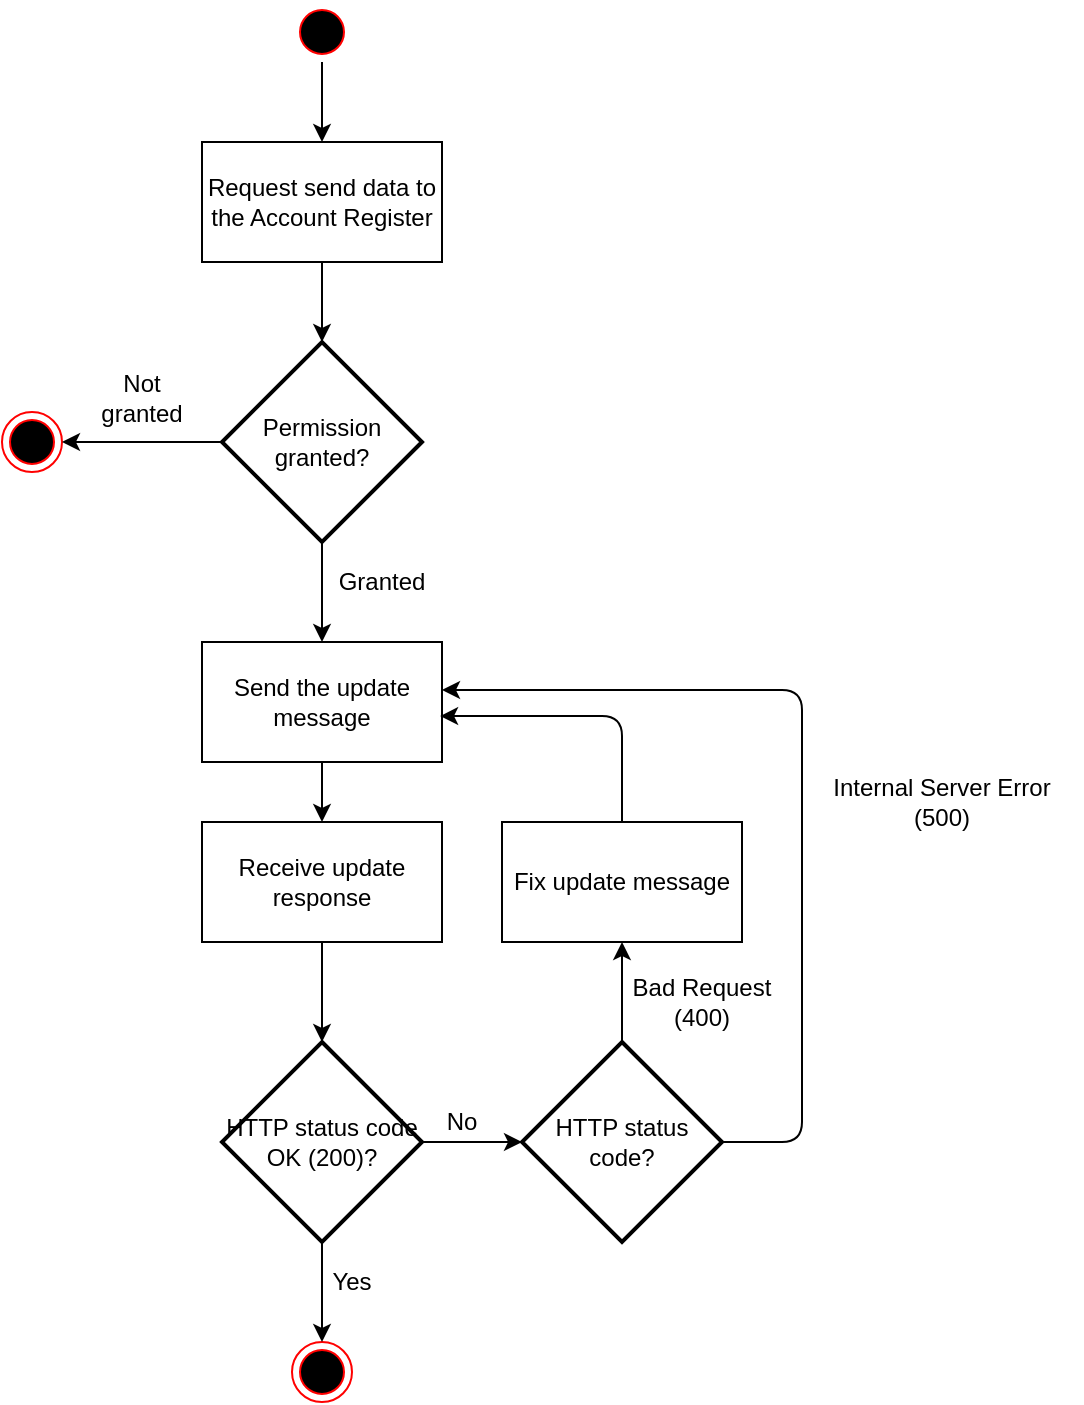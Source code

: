 <mxfile version="12.1.2" type="device" pages="1"><diagram id="t_KkMEHlUit8m2WitBh-" name="Page-1"><mxGraphModel dx="1035" dy="1664" grid="1" gridSize="10" guides="1" tooltips="1" connect="1" arrows="1" fold="1" page="1" pageScale="1" pageWidth="850" pageHeight="1100" math="0" shadow="0"><root><mxCell id="0"/><mxCell id="1" parent="0"/><mxCell id="nPkPI_F-I4e4PBR3PP3D-71" value="" style="edgeStyle=orthogonalEdgeStyle;rounded=0;orthogonalLoop=1;jettySize=auto;html=1;exitX=0.5;exitY=1;exitDx=0;exitDy=0;" edge="1" parent="1" source="oqFYIKZlfhrUgPtLVIde-1" target="nPkPI_F-I4e4PBR3PP3D-24"><mxGeometry relative="1" as="geometry"><mxPoint x="470" y="-990" as="sourcePoint"/></mxGeometry></mxCell><mxCell id="oqFYIKZlfhrUgPtLVIde-1" value="" style="ellipse;html=1;shape=startState;fillColor=#000000;strokeColor=#ff0000;" parent="1" vertex="1"><mxGeometry x="245" y="-1020" width="30" height="30" as="geometry"/></mxCell><mxCell id="oqFYIKZlfhrUgPtLVIde-6" value="" style="ellipse;html=1;shape=endState;fillColor=#000000;strokeColor=#ff0000;" parent="1" vertex="1"><mxGeometry x="100" y="-815" width="30" height="30" as="geometry"/></mxCell><mxCell id="oqFYIKZlfhrUgPtLVIde-36" style="edgeStyle=orthogonalEdgeStyle;rounded=0;orthogonalLoop=1;jettySize=auto;html=1;exitX=0.5;exitY=0;exitDx=0;exitDy=0;entryX=0.5;entryY=0;entryDx=0;entryDy=0;" parent="1" source="oqFYIKZlfhrUgPtLVIde-35" target="oqFYIKZlfhrUgPtLVIde-35" edge="1"><mxGeometry relative="1" as="geometry"><mxPoint x="240" y="-380" as="targetPoint"/></mxGeometry></mxCell><mxCell id="oqFYIKZlfhrUgPtLVIde-35" value="" style="ellipse;html=1;shape=endState;fillColor=#000000;strokeColor=#ff0000;" parent="1" vertex="1"><mxGeometry x="245" y="-350" width="30" height="30" as="geometry"/></mxCell><mxCell id="nPkPI_F-I4e4PBR3PP3D-24" value="Request send data to the Account Register" style="rounded=0;whiteSpace=wrap;html=1;" vertex="1" parent="1"><mxGeometry x="200" y="-950" width="120" height="60" as="geometry"/></mxCell><mxCell id="nPkPI_F-I4e4PBR3PP3D-25" value="Permission granted?" style="strokeWidth=2;html=1;shape=mxgraph.flowchart.decision;whiteSpace=wrap;direction=south;" vertex="1" parent="1"><mxGeometry x="210" y="-850" width="100" height="100" as="geometry"/></mxCell><mxCell id="nPkPI_F-I4e4PBR3PP3D-28" value="Send the update message" style="rounded=0;whiteSpace=wrap;html=1;" vertex="1" parent="1"><mxGeometry x="200" y="-700" width="120" height="60" as="geometry"/></mxCell><mxCell id="nPkPI_F-I4e4PBR3PP3D-29" value="HTTP status code OK (200)?" style="strokeWidth=2;html=1;shape=mxgraph.flowchart.decision;whiteSpace=wrap;verticalAlign=middle;" vertex="1" parent="1"><mxGeometry x="210" y="-500" width="100" height="100" as="geometry"/></mxCell><mxCell id="nPkPI_F-I4e4PBR3PP3D-30" value="" style="endArrow=classic;html=1;exitX=0.5;exitY=1;exitDx=0;exitDy=0;exitPerimeter=0;entryX=0.5;entryY=0;entryDx=0;entryDy=0;" edge="1" parent="1" source="nPkPI_F-I4e4PBR3PP3D-29" target="oqFYIKZlfhrUgPtLVIde-35"><mxGeometry width="50" height="50" relative="1" as="geometry"><mxPoint x="55" y="-260" as="sourcePoint"/><mxPoint x="225" y="-470" as="targetPoint"/></mxGeometry></mxCell><mxCell id="nPkPI_F-I4e4PBR3PP3D-37" value="" style="endArrow=classic;html=1;exitX=0.5;exitY=1;exitDx=0;exitDy=0;entryX=0.5;entryY=0;entryDx=0;entryDy=0;" edge="1" parent="1" source="nPkPI_F-I4e4PBR3PP3D-28" target="nPkPI_F-I4e4PBR3PP3D-53"><mxGeometry width="50" height="50" relative="1" as="geometry"><mxPoint x="350" y="-620" as="sourcePoint"/><mxPoint x="259" y="-610" as="targetPoint"/></mxGeometry></mxCell><mxCell id="nPkPI_F-I4e4PBR3PP3D-38" value="" style="endArrow=classic;html=1;exitX=1;exitY=0.5;exitDx=0;exitDy=0;exitPerimeter=0;" edge="1" parent="1" source="nPkPI_F-I4e4PBR3PP3D-25" target="nPkPI_F-I4e4PBR3PP3D-28"><mxGeometry width="50" height="50" relative="1" as="geometry"><mxPoint x="259" y="-750" as="sourcePoint"/><mxPoint x="150" y="-730" as="targetPoint"/></mxGeometry></mxCell><mxCell id="nPkPI_F-I4e4PBR3PP3D-40" value="" style="endArrow=classic;html=1;exitX=0.5;exitY=1;exitDx=0;exitDy=0;entryX=0;entryY=0.5;entryDx=0;entryDy=0;entryPerimeter=0;" edge="1" parent="1" source="nPkPI_F-I4e4PBR3PP3D-24" target="nPkPI_F-I4e4PBR3PP3D-25"><mxGeometry width="50" height="50" relative="1" as="geometry"><mxPoint x="259" y="-880" as="sourcePoint"/><mxPoint x="470" y="-840" as="targetPoint"/></mxGeometry></mxCell><mxCell id="nPkPI_F-I4e4PBR3PP3D-45" value="" style="endArrow=classic;html=1;entryX=1;entryY=0.5;entryDx=0;entryDy=0;exitX=0.5;exitY=1;exitDx=0;exitDy=0;exitPerimeter=0;verticalAlign=bottom;" edge="1" parent="1" source="nPkPI_F-I4e4PBR3PP3D-25" target="oqFYIKZlfhrUgPtLVIde-6"><mxGeometry width="50" height="50" relative="1" as="geometry"><mxPoint x="210" y="-790" as="sourcePoint"/><mxPoint x="150" y="-800" as="targetPoint"/></mxGeometry></mxCell><mxCell id="nPkPI_F-I4e4PBR3PP3D-47" value="Not granted" style="text;html=1;strokeColor=none;fillColor=none;align=center;verticalAlign=bottom;whiteSpace=wrap;rounded=0;" vertex="1" parent="1"><mxGeometry x="150" y="-825" width="40" height="20" as="geometry"/></mxCell><mxCell id="nPkPI_F-I4e4PBR3PP3D-52" value="Granted" style="text;html=1;strokeColor=none;fillColor=none;align=center;verticalAlign=middle;whiteSpace=wrap;rounded=0;" vertex="1" parent="1"><mxGeometry x="270" y="-740" width="40" height="20" as="geometry"/></mxCell><mxCell id="nPkPI_F-I4e4PBR3PP3D-53" value="Receive update response" style="rounded=0;whiteSpace=wrap;html=1;" vertex="1" parent="1"><mxGeometry x="200" y="-610" width="120" height="60" as="geometry"/></mxCell><mxCell id="nPkPI_F-I4e4PBR3PP3D-55" value="" style="endArrow=classic;html=1;exitX=0.5;exitY=1;exitDx=0;exitDy=0;entryX=0.5;entryY=0;entryDx=0;entryDy=0;entryPerimeter=0;" edge="1" parent="1" source="nPkPI_F-I4e4PBR3PP3D-53" target="nPkPI_F-I4e4PBR3PP3D-29"><mxGeometry width="50" height="50" relative="1" as="geometry"><mxPoint x="259" y="-550" as="sourcePoint"/><mxPoint x="259" y="-520" as="targetPoint"/></mxGeometry></mxCell><mxCell id="nPkPI_F-I4e4PBR3PP3D-60" value="No" style="text;html=1;strokeColor=none;fillColor=none;align=center;verticalAlign=middle;whiteSpace=wrap;rounded=0;" vertex="1" parent="1"><mxGeometry x="310" y="-470" width="40" height="20" as="geometry"/></mxCell><mxCell id="nPkPI_F-I4e4PBR3PP3D-80" value="Yes" style="text;html=1;strokeColor=none;fillColor=none;align=center;verticalAlign=middle;whiteSpace=wrap;rounded=0;" vertex="1" parent="1"><mxGeometry x="255" y="-390" width="40" height="20" as="geometry"/></mxCell><mxCell id="nPkPI_F-I4e4PBR3PP3D-99" value="HTTP status code?" style="strokeWidth=2;html=1;shape=mxgraph.flowchart.decision;whiteSpace=wrap;" vertex="1" parent="1"><mxGeometry x="360" y="-500" width="100" height="100" as="geometry"/></mxCell><mxCell id="nPkPI_F-I4e4PBR3PP3D-101" value="" style="endArrow=classic;html=1;exitX=1;exitY=0.5;exitDx=0;exitDy=0;exitPerimeter=0;entryX=0;entryY=0.5;entryDx=0;entryDy=0;entryPerimeter=0;" edge="1" parent="1" source="nPkPI_F-I4e4PBR3PP3D-29" target="nPkPI_F-I4e4PBR3PP3D-99"><mxGeometry width="50" height="50" relative="1" as="geometry"><mxPoint x="100" y="-250" as="sourcePoint"/><mxPoint x="150" y="-300" as="targetPoint"/></mxGeometry></mxCell><mxCell id="nPkPI_F-I4e4PBR3PP3D-102" value="Fix update message" style="rounded=0;whiteSpace=wrap;html=1;" vertex="1" parent="1"><mxGeometry x="350" y="-610" width="120" height="60" as="geometry"/></mxCell><mxCell id="nPkPI_F-I4e4PBR3PP3D-104" value="" style="endArrow=classic;html=1;entryX=0.5;entryY=1;entryDx=0;entryDy=0;exitX=0.5;exitY=0;exitDx=0;exitDy=0;exitPerimeter=0;" edge="1" parent="1" source="nPkPI_F-I4e4PBR3PP3D-99" target="nPkPI_F-I4e4PBR3PP3D-102"><mxGeometry width="50" height="50" relative="1" as="geometry"><mxPoint x="400" y="-450" as="sourcePoint"/><mxPoint x="520" y="-440" as="targetPoint"/></mxGeometry></mxCell><mxCell id="nPkPI_F-I4e4PBR3PP3D-105" value="" style="endArrow=classic;html=1;entryX=0.992;entryY=0.617;entryDx=0;entryDy=0;entryPerimeter=0;exitX=0.5;exitY=0;exitDx=0;exitDy=0;" edge="1" parent="1" source="nPkPI_F-I4e4PBR3PP3D-102" target="nPkPI_F-I4e4PBR3PP3D-28"><mxGeometry width="50" height="50" relative="1" as="geometry"><mxPoint x="620" y="-680" as="sourcePoint"/><mxPoint x="321" y="-661" as="targetPoint"/><Array as="points"><mxPoint x="410" y="-663"/></Array></mxGeometry></mxCell><mxCell id="nPkPI_F-I4e4PBR3PP3D-110" value="Bad Request (400)" style="text;html=1;strokeColor=none;fillColor=none;align=center;verticalAlign=middle;whiteSpace=wrap;rounded=0;" vertex="1" parent="1"><mxGeometry x="410" y="-530" width="80" height="20" as="geometry"/></mxCell><mxCell id="nPkPI_F-I4e4PBR3PP3D-111" value="" style="endArrow=classic;html=1;entryX=1;entryY=0.4;entryDx=0;entryDy=0;entryPerimeter=0;exitX=1;exitY=0.5;exitDx=0;exitDy=0;exitPerimeter=0;" edge="1" parent="1" source="nPkPI_F-I4e4PBR3PP3D-99" target="nPkPI_F-I4e4PBR3PP3D-28"><mxGeometry width="50" height="50" relative="1" as="geometry"><mxPoint x="470" y="-370" as="sourcePoint"/><mxPoint x="520" y="-420" as="targetPoint"/><Array as="points"><mxPoint x="500" y="-450"/><mxPoint x="500" y="-560"/><mxPoint x="500" y="-676"/></Array></mxGeometry></mxCell><mxCell id="nPkPI_F-I4e4PBR3PP3D-112" value="Internal Server Error (500)" style="text;html=1;strokeColor=none;fillColor=none;align=center;verticalAlign=middle;whiteSpace=wrap;rounded=0;" vertex="1" parent="1"><mxGeometry x="500" y="-630" width="140" height="20" as="geometry"/></mxCell></root></mxGraphModel></diagram></mxfile>